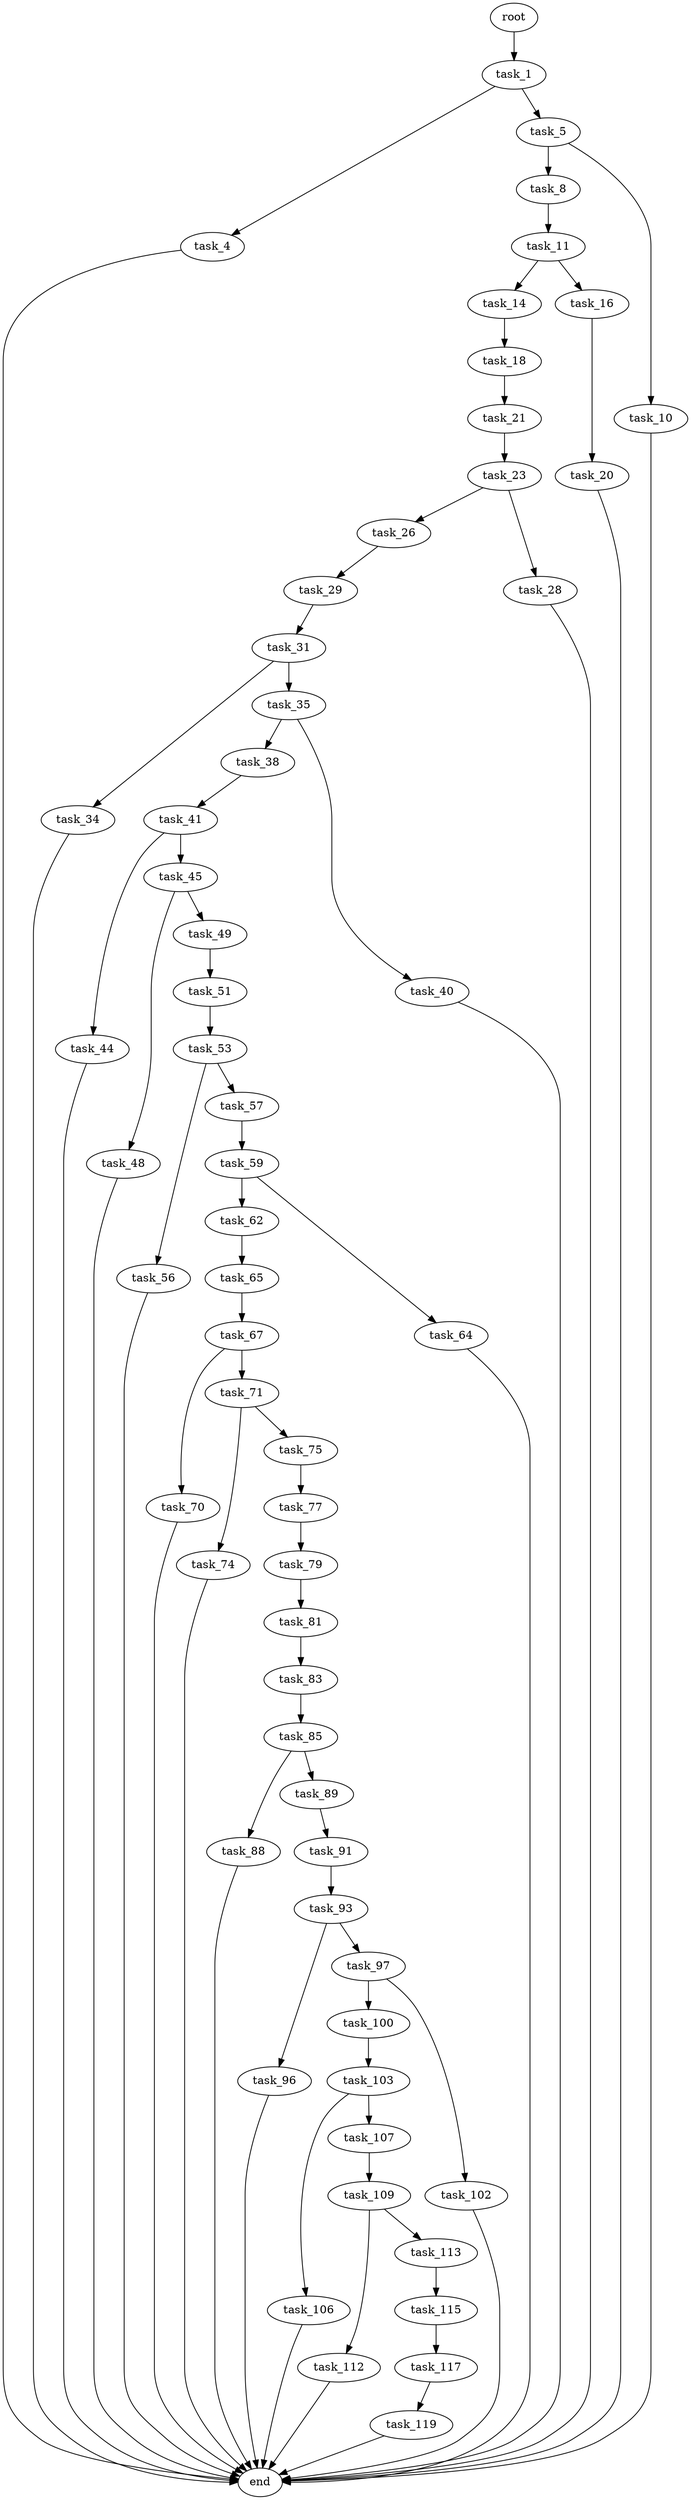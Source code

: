 digraph G {
  root [size="0.000000"];
  task_1 [size="231928233984.000000"];
  task_4 [size="549755813888.000000"];
  task_5 [size="16847411406.000000"];
  task_8 [size="6330531127.000000"];
  task_10 [size="16973775170.000000"];
  task_11 [size="68719476736.000000"];
  task_14 [size="10381373949.000000"];
  task_16 [size="549755813888.000000"];
  task_18 [size="782757789696.000000"];
  task_20 [size="6999318439.000000"];
  task_21 [size="120855844715.000000"];
  task_23 [size="68719476736.000000"];
  task_26 [size="68719476736.000000"];
  task_28 [size="529460201639.000000"];
  task_29 [size="35459267645.000000"];
  task_31 [size="102484207209.000000"];
  task_34 [size="5029359991.000000"];
  task_35 [size="31134371608.000000"];
  task_38 [size="397033094103.000000"];
  task_40 [size="134217728000.000000"];
  task_41 [size="231928233984.000000"];
  task_44 [size="68719476736.000000"];
  task_45 [size="2237300301.000000"];
  task_48 [size="776614064.000000"];
  task_49 [size="549755813888.000000"];
  task_51 [size="1024672610458.000000"];
  task_53 [size="295588904218.000000"];
  task_56 [size="20352024773.000000"];
  task_57 [size="231928233984.000000"];
  task_59 [size="16549402921.000000"];
  task_62 [size="319345618566.000000"];
  task_64 [size="9118920606.000000"];
  task_65 [size="782757789696.000000"];
  task_67 [size="1073741824000.000000"];
  task_70 [size="33957861747.000000"];
  task_71 [size="114920082707.000000"];
  task_74 [size="8589934592.000000"];
  task_75 [size="134217728000.000000"];
  task_77 [size="15305826165.000000"];
  task_79 [size="903773434266.000000"];
  task_81 [size="1999363792.000000"];
  task_83 [size="14459399766.000000"];
  task_85 [size="5103002345.000000"];
  task_88 [size="525840553573.000000"];
  task_89 [size="17120759376.000000"];
  task_91 [size="58505223197.000000"];
  task_93 [size="4091954713.000000"];
  task_96 [size="8589934592.000000"];
  task_97 [size="238268164846.000000"];
  task_100 [size="8589934592.000000"];
  task_102 [size="68719476736.000000"];
  task_103 [size="782757789696.000000"];
  task_106 [size="549755813888.000000"];
  task_107 [size="231928233984.000000"];
  task_109 [size="25818008957.000000"];
  task_112 [size="134217728000.000000"];
  task_113 [size="296101785907.000000"];
  task_115 [size="1073741824000.000000"];
  task_117 [size="963962954.000000"];
  task_119 [size="3523264471.000000"];
  end [size="0.000000"];

  root -> task_1 [size="1.000000"];
  task_1 -> task_4 [size="301989888.000000"];
  task_1 -> task_5 [size="301989888.000000"];
  task_4 -> end [size="1.000000"];
  task_5 -> task_8 [size="679477248.000000"];
  task_5 -> task_10 [size="679477248.000000"];
  task_8 -> task_11 [size="209715200.000000"];
  task_10 -> end [size="1.000000"];
  task_11 -> task_14 [size="134217728.000000"];
  task_11 -> task_16 [size="134217728.000000"];
  task_14 -> task_18 [size="536870912.000000"];
  task_16 -> task_20 [size="536870912.000000"];
  task_18 -> task_21 [size="679477248.000000"];
  task_20 -> end [size="1.000000"];
  task_21 -> task_23 [size="134217728.000000"];
  task_23 -> task_26 [size="134217728.000000"];
  task_23 -> task_28 [size="134217728.000000"];
  task_26 -> task_29 [size="134217728.000000"];
  task_28 -> end [size="1.000000"];
  task_29 -> task_31 [size="838860800.000000"];
  task_31 -> task_34 [size="134217728.000000"];
  task_31 -> task_35 [size="134217728.000000"];
  task_34 -> end [size="1.000000"];
  task_35 -> task_38 [size="33554432.000000"];
  task_35 -> task_40 [size="33554432.000000"];
  task_38 -> task_41 [size="536870912.000000"];
  task_40 -> end [size="1.000000"];
  task_41 -> task_44 [size="301989888.000000"];
  task_41 -> task_45 [size="301989888.000000"];
  task_44 -> end [size="1.000000"];
  task_45 -> task_48 [size="134217728.000000"];
  task_45 -> task_49 [size="134217728.000000"];
  task_48 -> end [size="1.000000"];
  task_49 -> task_51 [size="536870912.000000"];
  task_51 -> task_53 [size="679477248.000000"];
  task_53 -> task_56 [size="536870912.000000"];
  task_53 -> task_57 [size="536870912.000000"];
  task_56 -> end [size="1.000000"];
  task_57 -> task_59 [size="301989888.000000"];
  task_59 -> task_62 [size="838860800.000000"];
  task_59 -> task_64 [size="838860800.000000"];
  task_62 -> task_65 [size="838860800.000000"];
  task_64 -> end [size="1.000000"];
  task_65 -> task_67 [size="679477248.000000"];
  task_67 -> task_70 [size="838860800.000000"];
  task_67 -> task_71 [size="838860800.000000"];
  task_70 -> end [size="1.000000"];
  task_71 -> task_74 [size="209715200.000000"];
  task_71 -> task_75 [size="209715200.000000"];
  task_74 -> end [size="1.000000"];
  task_75 -> task_77 [size="209715200.000000"];
  task_77 -> task_79 [size="838860800.000000"];
  task_79 -> task_81 [size="679477248.000000"];
  task_81 -> task_83 [size="209715200.000000"];
  task_83 -> task_85 [size="536870912.000000"];
  task_85 -> task_88 [size="536870912.000000"];
  task_85 -> task_89 [size="536870912.000000"];
  task_88 -> end [size="1.000000"];
  task_89 -> task_91 [size="75497472.000000"];
  task_91 -> task_93 [size="75497472.000000"];
  task_93 -> task_96 [size="209715200.000000"];
  task_93 -> task_97 [size="209715200.000000"];
  task_96 -> end [size="1.000000"];
  task_97 -> task_100 [size="411041792.000000"];
  task_97 -> task_102 [size="411041792.000000"];
  task_100 -> task_103 [size="33554432.000000"];
  task_102 -> end [size="1.000000"];
  task_103 -> task_106 [size="679477248.000000"];
  task_103 -> task_107 [size="679477248.000000"];
  task_106 -> end [size="1.000000"];
  task_107 -> task_109 [size="301989888.000000"];
  task_109 -> task_112 [size="411041792.000000"];
  task_109 -> task_113 [size="411041792.000000"];
  task_112 -> end [size="1.000000"];
  task_113 -> task_115 [size="209715200.000000"];
  task_115 -> task_117 [size="838860800.000000"];
  task_117 -> task_119 [size="33554432.000000"];
  task_119 -> end [size="1.000000"];
}
